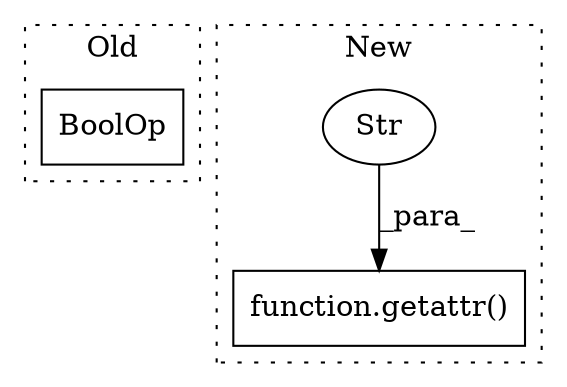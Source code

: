 digraph G {
subgraph cluster0 {
1 [label="BoolOp" a="72" s="13347" l="44" shape="box"];
label = "Old";
style="dotted";
}
subgraph cluster1 {
2 [label="function.getattr()" a="75" s="13370,13407" l="8,1" shape="box"];
3 [label="Str" a="66" s="13386" l="15" shape="ellipse"];
label = "New";
style="dotted";
}
3 -> 2 [label="_para_"];
}
